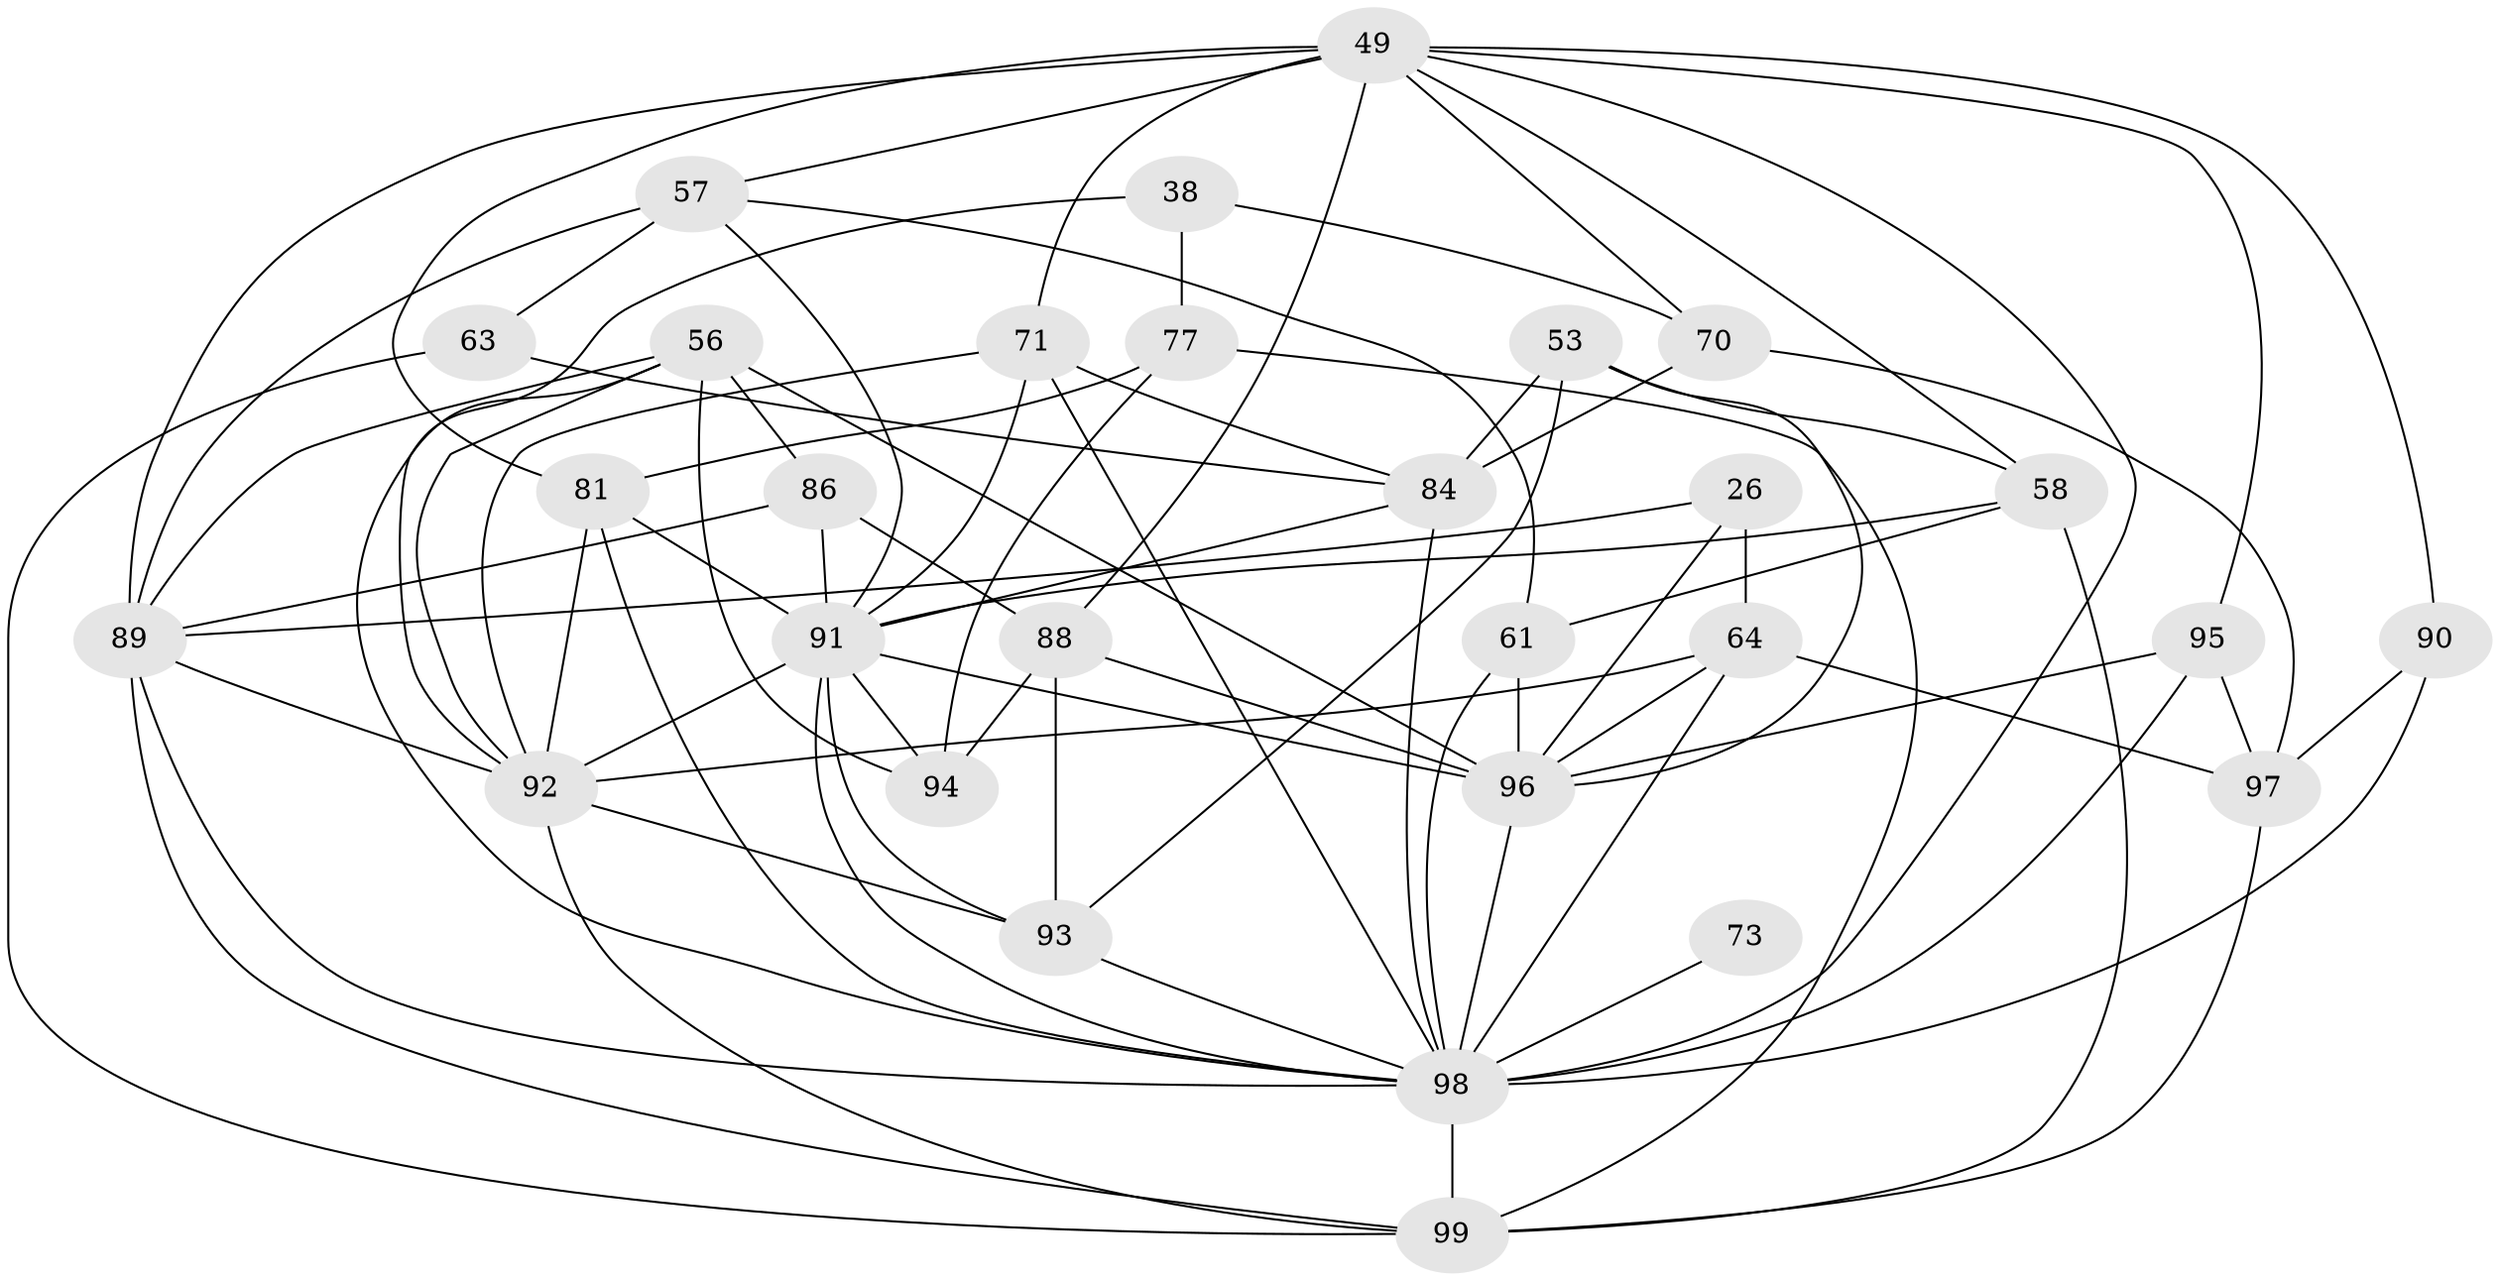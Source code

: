 // original degree distribution, {4: 1.0}
// Generated by graph-tools (version 1.1) at 2025/02/03/04/25 22:02:35]
// undirected, 29 vertices, 81 edges
graph export_dot {
graph [start="1"]
  node [color=gray90,style=filled];
  26 [super="+14"];
  38;
  49 [super="+15+16+40"];
  53 [super="+44"];
  56 [super="+17+19"];
  57 [super="+35"];
  58 [super="+37"];
  61;
  63;
  64 [super="+3+46+7+41"];
  70;
  71 [super="+68"];
  73;
  77 [super="+2"];
  81 [super="+76"];
  84 [super="+25"];
  86 [super="+54"];
  88 [super="+12+48"];
  89 [super="+87+74"];
  90;
  91 [super="+66+78"];
  92 [super="+82+62"];
  93 [super="+23+72"];
  94 [super="+32"];
  95;
  96 [super="+4+39+5+80"];
  97 [super="+31"];
  98 [super="+13+50+65+83+79"];
  99 [super="+85+75"];
  26 -- 64 [weight=2];
  26 -- 89 [weight=2];
  26 -- 96 [weight=2];
  38 -- 77 [weight=2];
  38 -- 70;
  38 -- 92;
  49 -- 88 [weight=2];
  49 -- 90;
  49 -- 71;
  49 -- 70;
  49 -- 57;
  49 -- 58;
  49 -- 81 [weight=2];
  49 -- 98;
  49 -- 95;
  49 -- 89;
  53 -- 84 [weight=2];
  53 -- 96 [weight=2];
  53 -- 58;
  53 -- 93;
  56 -- 96;
  56 -- 89 [weight=2];
  56 -- 94 [weight=2];
  56 -- 98;
  56 -- 92;
  56 -- 86;
  57 -- 63;
  57 -- 91;
  57 -- 61;
  57 -- 89 [weight=2];
  58 -- 61;
  58 -- 99;
  58 -- 91 [weight=2];
  61 -- 96;
  61 -- 98;
  63 -- 99 [weight=2];
  63 -- 84;
  64 -- 97;
  64 -- 96 [weight=2];
  64 -- 98 [weight=5];
  64 -- 92 [weight=4];
  70 -- 97;
  70 -- 84;
  71 -- 84 [weight=2];
  71 -- 92;
  71 -- 91;
  71 -- 98;
  73 -- 98 [weight=4];
  77 -- 99 [weight=2];
  77 -- 94;
  77 -- 81;
  81 -- 92 [weight=2];
  81 -- 98 [weight=2];
  81 -- 91;
  84 -- 91 [weight=2];
  84 -- 98 [weight=2];
  86 -- 91 [weight=2];
  86 -- 88;
  86 -- 89 [weight=2];
  88 -- 94 [weight=2];
  88 -- 96;
  88 -- 93 [weight=2];
  89 -- 99 [weight=2];
  89 -- 92;
  89 -- 98 [weight=2];
  90 -- 97 [weight=2];
  90 -- 98;
  91 -- 92 [weight=4];
  91 -- 96 [weight=3];
  91 -- 98;
  91 -- 93 [weight=2];
  91 -- 94;
  92 -- 93;
  92 -- 99;
  93 -- 98 [weight=2];
  95 -- 97;
  95 -- 96;
  95 -- 98;
  96 -- 98;
  97 -- 99;
  98 -- 99 [weight=3];
}
